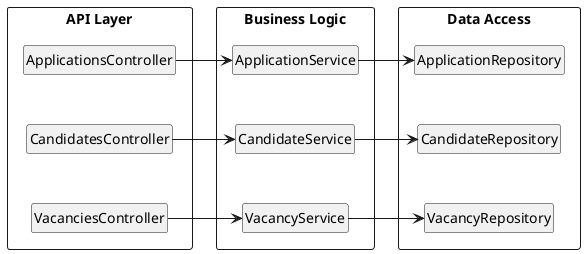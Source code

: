 @startuml
' Enable better layout
skinparam linetype ortho
skinparam nodesep 50
skinparam ranksep 50
skinparam classAttributeIconSize 0
hide empty members
hide circle
left to right direction

' Define layers
rectangle "API Layer" {
  class ApplicationsController
  class CandidatesController
  class VacanciesController
}

rectangle "Business Logic" {
  class ApplicationService
  class CandidateService
  class VacancyService
}

rectangle "Data Access" {
  class ApplicationRepository
  class CandidateRepository
  class VacancyRepository
}

' Add relationships
ApplicationsController --> ApplicationService
CandidatesController --> CandidateService
VacanciesController --> VacancyService

ApplicationService --> ApplicationRepository
CandidateService --> CandidateRepository
VacancyService --> VacancyRepository
@enduml
